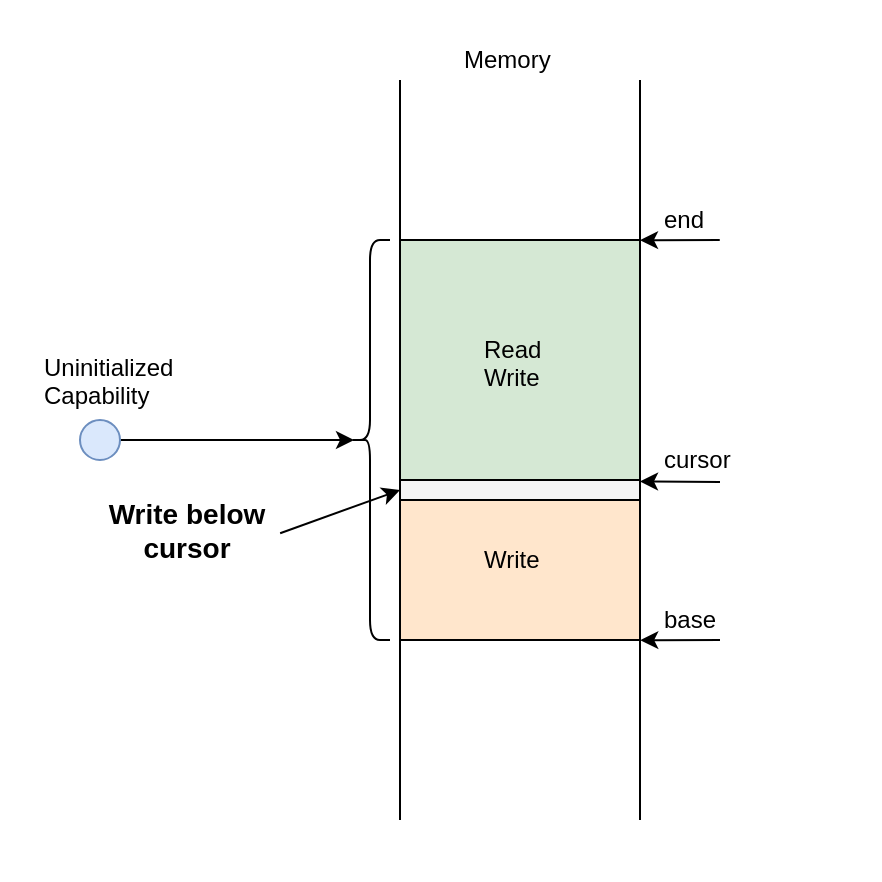 <mxfile version="12.9.13" type="device"><diagram id="I_etnznWF4Pt6_J2MoCY" name="Page-1"><mxGraphModel dx="1164" dy="729" grid="1" gridSize="10" guides="1" tooltips="1" connect="1" arrows="1" fold="1" page="1" pageScale="1" pageWidth="850" pageHeight="1100" math="0" shadow="0"><root><mxCell id="0"/><mxCell id="1" parent="0"/><mxCell id="gDvKawJWEpjgkxbTIh2d-3" value="" style="endArrow=none;html=1;" parent="1" edge="1"><mxGeometry width="50" height="50" relative="1" as="geometry"><mxPoint x="440" y="410" as="sourcePoint"/><mxPoint x="440" y="40" as="targetPoint"/></mxGeometry></mxCell><mxCell id="gDvKawJWEpjgkxbTIh2d-4" value="" style="endArrow=none;html=1;" parent="1" edge="1"><mxGeometry width="50" height="50" relative="1" as="geometry"><mxPoint x="560" y="410" as="sourcePoint"/><mxPoint x="560" y="40" as="targetPoint"/></mxGeometry></mxCell><mxCell id="gDvKawJWEpjgkxbTIh2d-5" value="Memory" style="text;html=1;resizable=0;points=[];autosize=1;align=left;verticalAlign=top;spacingTop=-4;" parent="1" vertex="1"><mxGeometry x="470" y="20" width="60" height="20" as="geometry"/></mxCell><mxCell id="gDvKawJWEpjgkxbTIh2d-6" value="" style="shape=curlyBracket;whiteSpace=wrap;html=1;rounded=1;" parent="1" vertex="1"><mxGeometry x="415" y="120" width="20" height="200" as="geometry"/></mxCell><mxCell id="gDvKawJWEpjgkxbTIh2d-7" value="Uninitialized&lt;br&gt;Capability" style="text;html=1;resizable=0;points=[];autosize=1;align=left;verticalAlign=top;spacingTop=-4;" parent="1" vertex="1"><mxGeometry x="260" y="174" width="80" height="30" as="geometry"/></mxCell><mxCell id="gDvKawJWEpjgkxbTIh2d-11" value="" style="rounded=0;whiteSpace=wrap;html=1;fillColor=#ffe6cc;strokeColor=#000000;" parent="1" vertex="1"><mxGeometry x="440" y="240" width="120" height="80" as="geometry"/></mxCell><mxCell id="gDvKawJWEpjgkxbTIh2d-14" value="" style="endArrow=classic;html=1;entryX=1.001;entryY=1.001;entryDx=0;entryDy=0;entryPerimeter=0;" parent="1" target="gDvKawJWEpjgkxbTIh2d-11" edge="1"><mxGeometry width="50" height="50" relative="1" as="geometry"><mxPoint x="600" y="320" as="sourcePoint"/><mxPoint x="670" y="320" as="targetPoint"/></mxGeometry></mxCell><mxCell id="gDvKawJWEpjgkxbTIh2d-17" value="base&lt;br&gt;" style="text;html=1;resizable=0;points=[];autosize=1;align=left;verticalAlign=top;spacingTop=-4;" parent="1" vertex="1"><mxGeometry x="570" y="300" width="40" height="20" as="geometry"/></mxCell><mxCell id="gDvKawJWEpjgkxbTIh2d-18" value="cursor" style="text;html=1;resizable=0;points=[];autosize=1;align=left;verticalAlign=top;spacingTop=-4;" parent="1" vertex="1"><mxGeometry x="570" y="220" width="50" height="20" as="geometry"/></mxCell><mxCell id="gDvKawJWEpjgkxbTIh2d-19" value="" style="endArrow=classic;html=1;entryX=1;entryY=0.009;entryDx=0;entryDy=0;entryPerimeter=0;" parent="1" target="gDvKawJWEpjgkxbTIh2d-11" edge="1"><mxGeometry width="50" height="50" relative="1" as="geometry"><mxPoint x="600" y="241" as="sourcePoint"/><mxPoint x="390" y="430" as="targetPoint"/></mxGeometry></mxCell><mxCell id="gDvKawJWEpjgkxbTIh2d-22" value="" style="rounded=0;whiteSpace=wrap;html=1;strokeColor=#000000;fillColor=#d5e8d4;" parent="1" vertex="1"><mxGeometry x="440" y="120" width="120" height="120" as="geometry"/></mxCell><mxCell id="gDvKawJWEpjgkxbTIh2d-23" value="Read&lt;br&gt;Write" style="text;html=1;resizable=0;points=[];autosize=1;align=left;verticalAlign=top;spacingTop=-4;" parent="1" vertex="1"><mxGeometry x="480" y="165" width="40" height="30" as="geometry"/></mxCell><mxCell id="gDvKawJWEpjgkxbTIh2d-24" value="Write" style="text;html=1;resizable=0;points=[];autosize=1;align=left;verticalAlign=top;spacingTop=-4;" parent="1" vertex="1"><mxGeometry x="480" y="270" width="40" height="20" as="geometry"/></mxCell><mxCell id="Wx_A82U1txRf1c3kODKa-2" style="edgeStyle=orthogonalEdgeStyle;rounded=0;orthogonalLoop=1;jettySize=auto;html=1;entryX=0.1;entryY=0.5;entryDx=0;entryDy=0;entryPerimeter=0;" parent="1" source="Wx_A82U1txRf1c3kODKa-1" target="gDvKawJWEpjgkxbTIh2d-6" edge="1"><mxGeometry relative="1" as="geometry"/></mxCell><mxCell id="Wx_A82U1txRf1c3kODKa-1" value="" style="ellipse;whiteSpace=wrap;html=1;aspect=fixed;strokeColor=#6c8ebf;align=center;fillColor=#dae8fc;" parent="1" vertex="1"><mxGeometry x="280" y="210" width="20" height="20" as="geometry"/></mxCell><mxCell id="Za7iBvTQYqMYzjAxWa9W-1" value="" style="endArrow=classic;html=1;entryX=1.001;entryY=1.001;entryDx=0;entryDy=0;entryPerimeter=0;" parent="1" edge="1"><mxGeometry width="50" height="50" relative="1" as="geometry"><mxPoint x="599.88" y="120" as="sourcePoint"/><mxPoint x="560.0" y="120.08" as="targetPoint"/></mxGeometry></mxCell><mxCell id="Za7iBvTQYqMYzjAxWa9W-2" value="end" style="text;html=1;resizable=0;points=[];autosize=1;align=left;verticalAlign=top;spacingTop=-4;" parent="1" vertex="1"><mxGeometry x="569.88" y="100" width="40" height="20" as="geometry"/></mxCell><mxCell id="D42wH5Al0wcfrbVa8Kyf-1" value="" style="rounded=0;whiteSpace=wrap;html=1;strokeColor=none;fillColor=none;fontSize=12;" vertex="1" parent="1"><mxGeometry x="240" width="440" height="440" as="geometry"/></mxCell><mxCell id="D42wH5Al0wcfrbVa8Kyf-2" value="" style="rounded=0;whiteSpace=wrap;html=1;strokeColor=#000000;fillColor=#f5f5f5;fontSize=12;fontColor=#333333;" vertex="1" parent="1"><mxGeometry x="440" y="240" width="120" height="10" as="geometry"/></mxCell><mxCell id="D42wH5Al0wcfrbVa8Kyf-3" value="Write below&lt;br style=&quot;font-size: 14px;&quot;&gt;cursor" style="text;html=1;align=center;verticalAlign=middle;resizable=0;points=[];autosize=1;fontSize=14;fontStyle=1" vertex="1" parent="1"><mxGeometry x="288" y="245" width="90" height="40" as="geometry"/></mxCell><mxCell id="D42wH5Al0wcfrbVa8Kyf-4" value="" style="endArrow=classic;html=1;fontSize=14;entryX=0;entryY=0.5;entryDx=0;entryDy=0;exitX=1.023;exitY=0.54;exitDx=0;exitDy=0;exitPerimeter=0;" edge="1" parent="1" source="D42wH5Al0wcfrbVa8Kyf-3" target="D42wH5Al0wcfrbVa8Kyf-2"><mxGeometry width="50" height="50" relative="1" as="geometry"><mxPoint x="280" y="390" as="sourcePoint"/><mxPoint x="330" y="340" as="targetPoint"/></mxGeometry></mxCell></root></mxGraphModel></diagram></mxfile>